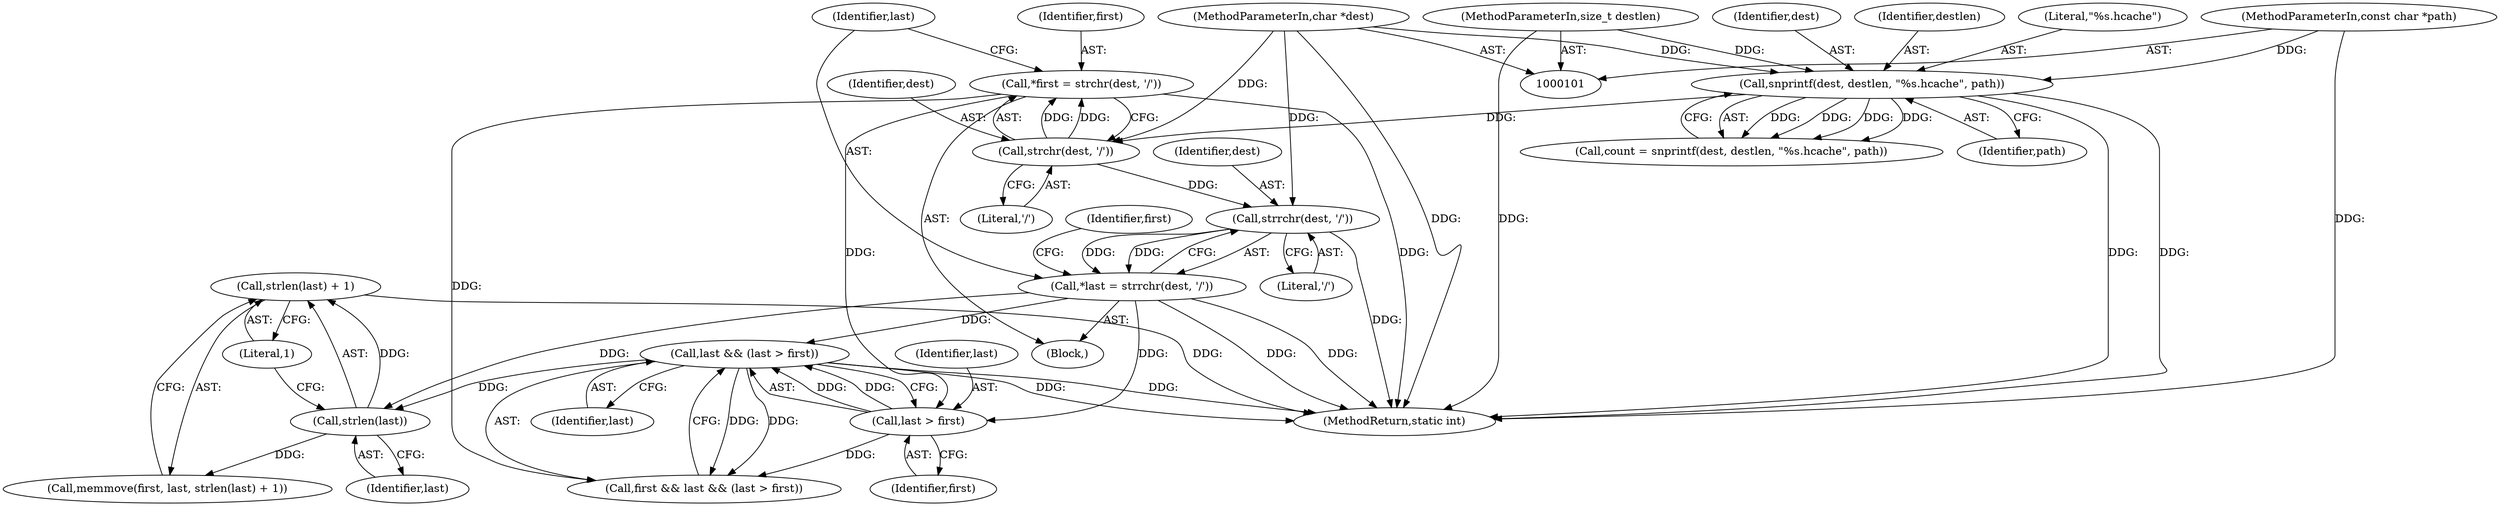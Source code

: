 digraph "0_neomutt_9bfab35522301794483f8f9ed60820bdec9be59e@API" {
"1000138" [label="(Call,strlen(last) + 1)"];
"1000139" [label="(Call,strlen(last))"];
"1000129" [label="(Call,last && (last > first))"];
"1000131" [label="(Call,last > first)"];
"1000121" [label="(Call,*last = strrchr(dest, '/'))"];
"1000123" [label="(Call,strrchr(dest, '/'))"];
"1000117" [label="(Call,strchr(dest, '/'))"];
"1000109" [label="(Call,snprintf(dest, destlen, \"%s.hcache\", path))"];
"1000103" [label="(MethodParameterIn,char *dest)"];
"1000104" [label="(MethodParameterIn,size_t destlen)"];
"1000102" [label="(MethodParameterIn,const char *path)"];
"1000115" [label="(Call,*first = strchr(dest, '/'))"];
"1000123" [label="(Call,strrchr(dest, '/'))"];
"1000127" [label="(Call,first && last && (last > first))"];
"1000112" [label="(Literal,\"%s.hcache\")"];
"1000116" [label="(Identifier,first)"];
"1000107" [label="(Call,count = snprintf(dest, destlen, \"%s.hcache\", path))"];
"1000121" [label="(Call,*last = strrchr(dest, '/'))"];
"1000129" [label="(Call,last && (last > first))"];
"1000124" [label="(Identifier,dest)"];
"1000138" [label="(Call,strlen(last) + 1)"];
"1000125" [label="(Literal,'/')"];
"1000109" [label="(Call,snprintf(dest, destlen, \"%s.hcache\", path))"];
"1000105" [label="(Block,)"];
"1000113" [label="(Identifier,path)"];
"1000110" [label="(Identifier,dest)"];
"1000102" [label="(MethodParameterIn,const char *path)"];
"1000133" [label="(Identifier,first)"];
"1000115" [label="(Call,*first = strchr(dest, '/'))"];
"1000117" [label="(Call,strchr(dest, '/'))"];
"1000119" [label="(Literal,'/')"];
"1000140" [label="(Identifier,last)"];
"1000128" [label="(Identifier,first)"];
"1000135" [label="(Call,memmove(first, last, strlen(last) + 1))"];
"1000118" [label="(Identifier,dest)"];
"1000111" [label="(Identifier,destlen)"];
"1000141" [label="(Literal,1)"];
"1000104" [label="(MethodParameterIn,size_t destlen)"];
"1000139" [label="(Call,strlen(last))"];
"1000122" [label="(Identifier,last)"];
"1000132" [label="(Identifier,last)"];
"1000130" [label="(Identifier,last)"];
"1000103" [label="(MethodParameterIn,char *dest)"];
"1000149" [label="(MethodReturn,static int)"];
"1000131" [label="(Call,last > first)"];
"1000138" -> "1000135"  [label="AST: "];
"1000138" -> "1000141"  [label="CFG: "];
"1000139" -> "1000138"  [label="AST: "];
"1000141" -> "1000138"  [label="AST: "];
"1000135" -> "1000138"  [label="CFG: "];
"1000138" -> "1000149"  [label="DDG: "];
"1000139" -> "1000138"  [label="DDG: "];
"1000139" -> "1000140"  [label="CFG: "];
"1000140" -> "1000139"  [label="AST: "];
"1000141" -> "1000139"  [label="CFG: "];
"1000139" -> "1000135"  [label="DDG: "];
"1000129" -> "1000139"  [label="DDG: "];
"1000121" -> "1000139"  [label="DDG: "];
"1000129" -> "1000127"  [label="AST: "];
"1000129" -> "1000130"  [label="CFG: "];
"1000129" -> "1000131"  [label="CFG: "];
"1000130" -> "1000129"  [label="AST: "];
"1000131" -> "1000129"  [label="AST: "];
"1000127" -> "1000129"  [label="CFG: "];
"1000129" -> "1000149"  [label="DDG: "];
"1000129" -> "1000149"  [label="DDG: "];
"1000129" -> "1000127"  [label="DDG: "];
"1000129" -> "1000127"  [label="DDG: "];
"1000131" -> "1000129"  [label="DDG: "];
"1000131" -> "1000129"  [label="DDG: "];
"1000121" -> "1000129"  [label="DDG: "];
"1000131" -> "1000133"  [label="CFG: "];
"1000132" -> "1000131"  [label="AST: "];
"1000133" -> "1000131"  [label="AST: "];
"1000131" -> "1000127"  [label="DDG: "];
"1000121" -> "1000131"  [label="DDG: "];
"1000115" -> "1000131"  [label="DDG: "];
"1000121" -> "1000105"  [label="AST: "];
"1000121" -> "1000123"  [label="CFG: "];
"1000122" -> "1000121"  [label="AST: "];
"1000123" -> "1000121"  [label="AST: "];
"1000128" -> "1000121"  [label="CFG: "];
"1000121" -> "1000149"  [label="DDG: "];
"1000121" -> "1000149"  [label="DDG: "];
"1000123" -> "1000121"  [label="DDG: "];
"1000123" -> "1000121"  [label="DDG: "];
"1000123" -> "1000125"  [label="CFG: "];
"1000124" -> "1000123"  [label="AST: "];
"1000125" -> "1000123"  [label="AST: "];
"1000123" -> "1000149"  [label="DDG: "];
"1000117" -> "1000123"  [label="DDG: "];
"1000103" -> "1000123"  [label="DDG: "];
"1000117" -> "1000115"  [label="AST: "];
"1000117" -> "1000119"  [label="CFG: "];
"1000118" -> "1000117"  [label="AST: "];
"1000119" -> "1000117"  [label="AST: "];
"1000115" -> "1000117"  [label="CFG: "];
"1000117" -> "1000115"  [label="DDG: "];
"1000117" -> "1000115"  [label="DDG: "];
"1000109" -> "1000117"  [label="DDG: "];
"1000103" -> "1000117"  [label="DDG: "];
"1000109" -> "1000107"  [label="AST: "];
"1000109" -> "1000113"  [label="CFG: "];
"1000110" -> "1000109"  [label="AST: "];
"1000111" -> "1000109"  [label="AST: "];
"1000112" -> "1000109"  [label="AST: "];
"1000113" -> "1000109"  [label="AST: "];
"1000107" -> "1000109"  [label="CFG: "];
"1000109" -> "1000149"  [label="DDG: "];
"1000109" -> "1000149"  [label="DDG: "];
"1000109" -> "1000107"  [label="DDG: "];
"1000109" -> "1000107"  [label="DDG: "];
"1000109" -> "1000107"  [label="DDG: "];
"1000109" -> "1000107"  [label="DDG: "];
"1000103" -> "1000109"  [label="DDG: "];
"1000104" -> "1000109"  [label="DDG: "];
"1000102" -> "1000109"  [label="DDG: "];
"1000103" -> "1000101"  [label="AST: "];
"1000103" -> "1000149"  [label="DDG: "];
"1000104" -> "1000101"  [label="AST: "];
"1000104" -> "1000149"  [label="DDG: "];
"1000102" -> "1000101"  [label="AST: "];
"1000102" -> "1000149"  [label="DDG: "];
"1000115" -> "1000105"  [label="AST: "];
"1000116" -> "1000115"  [label="AST: "];
"1000122" -> "1000115"  [label="CFG: "];
"1000115" -> "1000149"  [label="DDG: "];
"1000115" -> "1000127"  [label="DDG: "];
}
